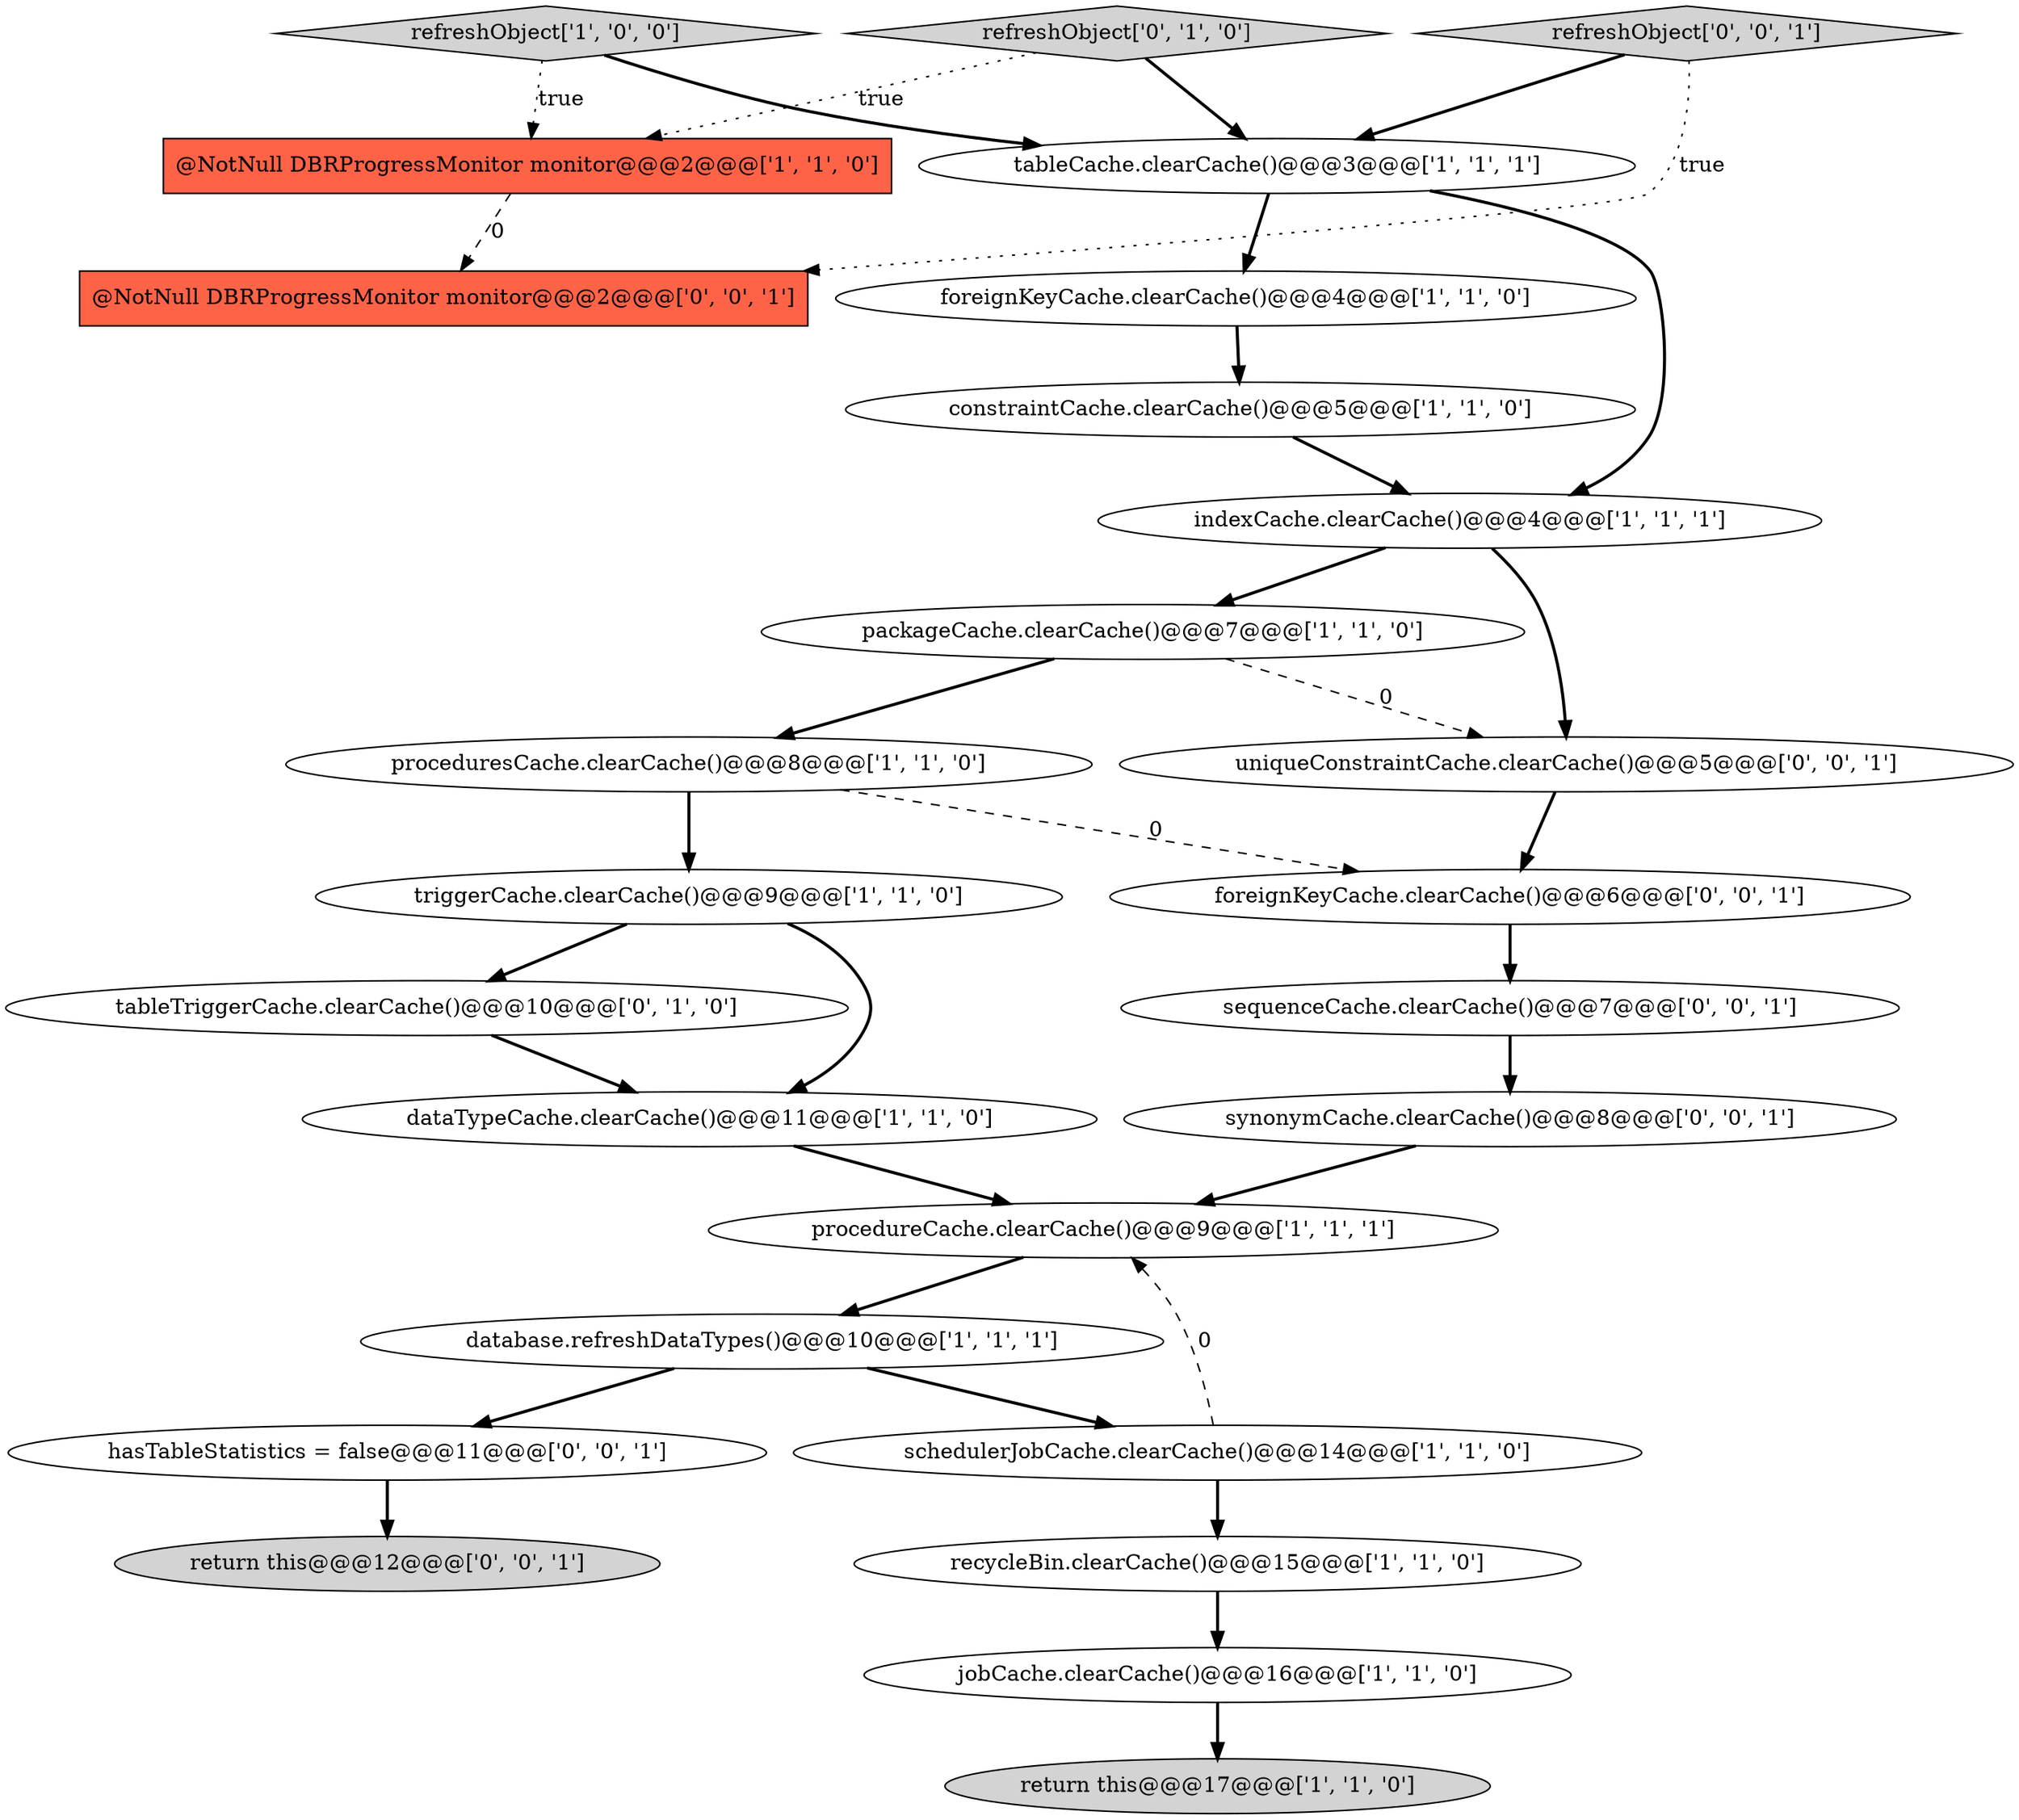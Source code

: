 digraph {
24 [style = filled, label = "sequenceCache.clearCache()@@@7@@@['0', '0', '1']", fillcolor = white, shape = ellipse image = "AAA0AAABBB3BBB"];
12 [style = filled, label = "constraintCache.clearCache()@@@5@@@['1', '1', '0']", fillcolor = white, shape = ellipse image = "AAA0AAABBB1BBB"];
25 [style = filled, label = "synonymCache.clearCache()@@@8@@@['0', '0', '1']", fillcolor = white, shape = ellipse image = "AAA0AAABBB3BBB"];
21 [style = filled, label = "foreignKeyCache.clearCache()@@@6@@@['0', '0', '1']", fillcolor = white, shape = ellipse image = "AAA0AAABBB3BBB"];
15 [style = filled, label = "refreshObject['1', '0', '0']", fillcolor = lightgray, shape = diamond image = "AAA0AAABBB1BBB"];
7 [style = filled, label = "@NotNull DBRProgressMonitor monitor@@@2@@@['1', '1', '0']", fillcolor = tomato, shape = box image = "AAA0AAABBB1BBB"];
0 [style = filled, label = "packageCache.clearCache()@@@7@@@['1', '1', '0']", fillcolor = white, shape = ellipse image = "AAA0AAABBB1BBB"];
4 [style = filled, label = "indexCache.clearCache()@@@4@@@['1', '1', '1']", fillcolor = white, shape = ellipse image = "AAA0AAABBB1BBB"];
3 [style = filled, label = "proceduresCache.clearCache()@@@8@@@['1', '1', '0']", fillcolor = white, shape = ellipse image = "AAA0AAABBB1BBB"];
14 [style = filled, label = "tableCache.clearCache()@@@3@@@['1', '1', '1']", fillcolor = white, shape = ellipse image = "AAA0AAABBB1BBB"];
5 [style = filled, label = "database.refreshDataTypes()@@@10@@@['1', '1', '1']", fillcolor = white, shape = ellipse image = "AAA0AAABBB1BBB"];
2 [style = filled, label = "recycleBin.clearCache()@@@15@@@['1', '1', '0']", fillcolor = white, shape = ellipse image = "AAA0AAABBB1BBB"];
23 [style = filled, label = "uniqueConstraintCache.clearCache()@@@5@@@['0', '0', '1']", fillcolor = white, shape = ellipse image = "AAA0AAABBB3BBB"];
18 [style = filled, label = "return this@@@12@@@['0', '0', '1']", fillcolor = lightgray, shape = ellipse image = "AAA0AAABBB3BBB"];
6 [style = filled, label = "dataTypeCache.clearCache()@@@11@@@['1', '1', '0']", fillcolor = white, shape = ellipse image = "AAA0AAABBB1BBB"];
20 [style = filled, label = "@NotNull DBRProgressMonitor monitor@@@2@@@['0', '0', '1']", fillcolor = tomato, shape = box image = "AAA0AAABBB3BBB"];
8 [style = filled, label = "triggerCache.clearCache()@@@9@@@['1', '1', '0']", fillcolor = white, shape = ellipse image = "AAA0AAABBB1BBB"];
10 [style = filled, label = "procedureCache.clearCache()@@@9@@@['1', '1', '1']", fillcolor = white, shape = ellipse image = "AAA0AAABBB1BBB"];
11 [style = filled, label = "jobCache.clearCache()@@@16@@@['1', '1', '0']", fillcolor = white, shape = ellipse image = "AAA0AAABBB1BBB"];
1 [style = filled, label = "schedulerJobCache.clearCache()@@@14@@@['1', '1', '0']", fillcolor = white, shape = ellipse image = "AAA0AAABBB1BBB"];
16 [style = filled, label = "refreshObject['0', '1', '0']", fillcolor = lightgray, shape = diamond image = "AAA0AAABBB2BBB"];
22 [style = filled, label = "refreshObject['0', '0', '1']", fillcolor = lightgray, shape = diamond image = "AAA0AAABBB3BBB"];
13 [style = filled, label = "return this@@@17@@@['1', '1', '0']", fillcolor = lightgray, shape = ellipse image = "AAA0AAABBB1BBB"];
9 [style = filled, label = "foreignKeyCache.clearCache()@@@4@@@['1', '1', '0']", fillcolor = white, shape = ellipse image = "AAA0AAABBB1BBB"];
17 [style = filled, label = "tableTriggerCache.clearCache()@@@10@@@['0', '1', '0']", fillcolor = white, shape = ellipse image = "AAA1AAABBB2BBB"];
19 [style = filled, label = "hasTableStatistics = false@@@11@@@['0', '0', '1']", fillcolor = white, shape = ellipse image = "AAA0AAABBB3BBB"];
5->19 [style = bold, label=""];
2->11 [style = bold, label=""];
25->10 [style = bold, label=""];
7->20 [style = dashed, label="0"];
5->1 [style = bold, label=""];
12->4 [style = bold, label=""];
22->20 [style = dotted, label="true"];
3->21 [style = dashed, label="0"];
14->9 [style = bold, label=""];
0->3 [style = bold, label=""];
8->6 [style = bold, label=""];
21->24 [style = bold, label=""];
8->17 [style = bold, label=""];
16->7 [style = dotted, label="true"];
6->10 [style = bold, label=""];
23->21 [style = bold, label=""];
0->23 [style = dashed, label="0"];
17->6 [style = bold, label=""];
15->14 [style = bold, label=""];
22->14 [style = bold, label=""];
16->14 [style = bold, label=""];
3->8 [style = bold, label=""];
1->10 [style = dashed, label="0"];
11->13 [style = bold, label=""];
4->23 [style = bold, label=""];
15->7 [style = dotted, label="true"];
24->25 [style = bold, label=""];
14->4 [style = bold, label=""];
19->18 [style = bold, label=""];
1->2 [style = bold, label=""];
10->5 [style = bold, label=""];
4->0 [style = bold, label=""];
9->12 [style = bold, label=""];
}
